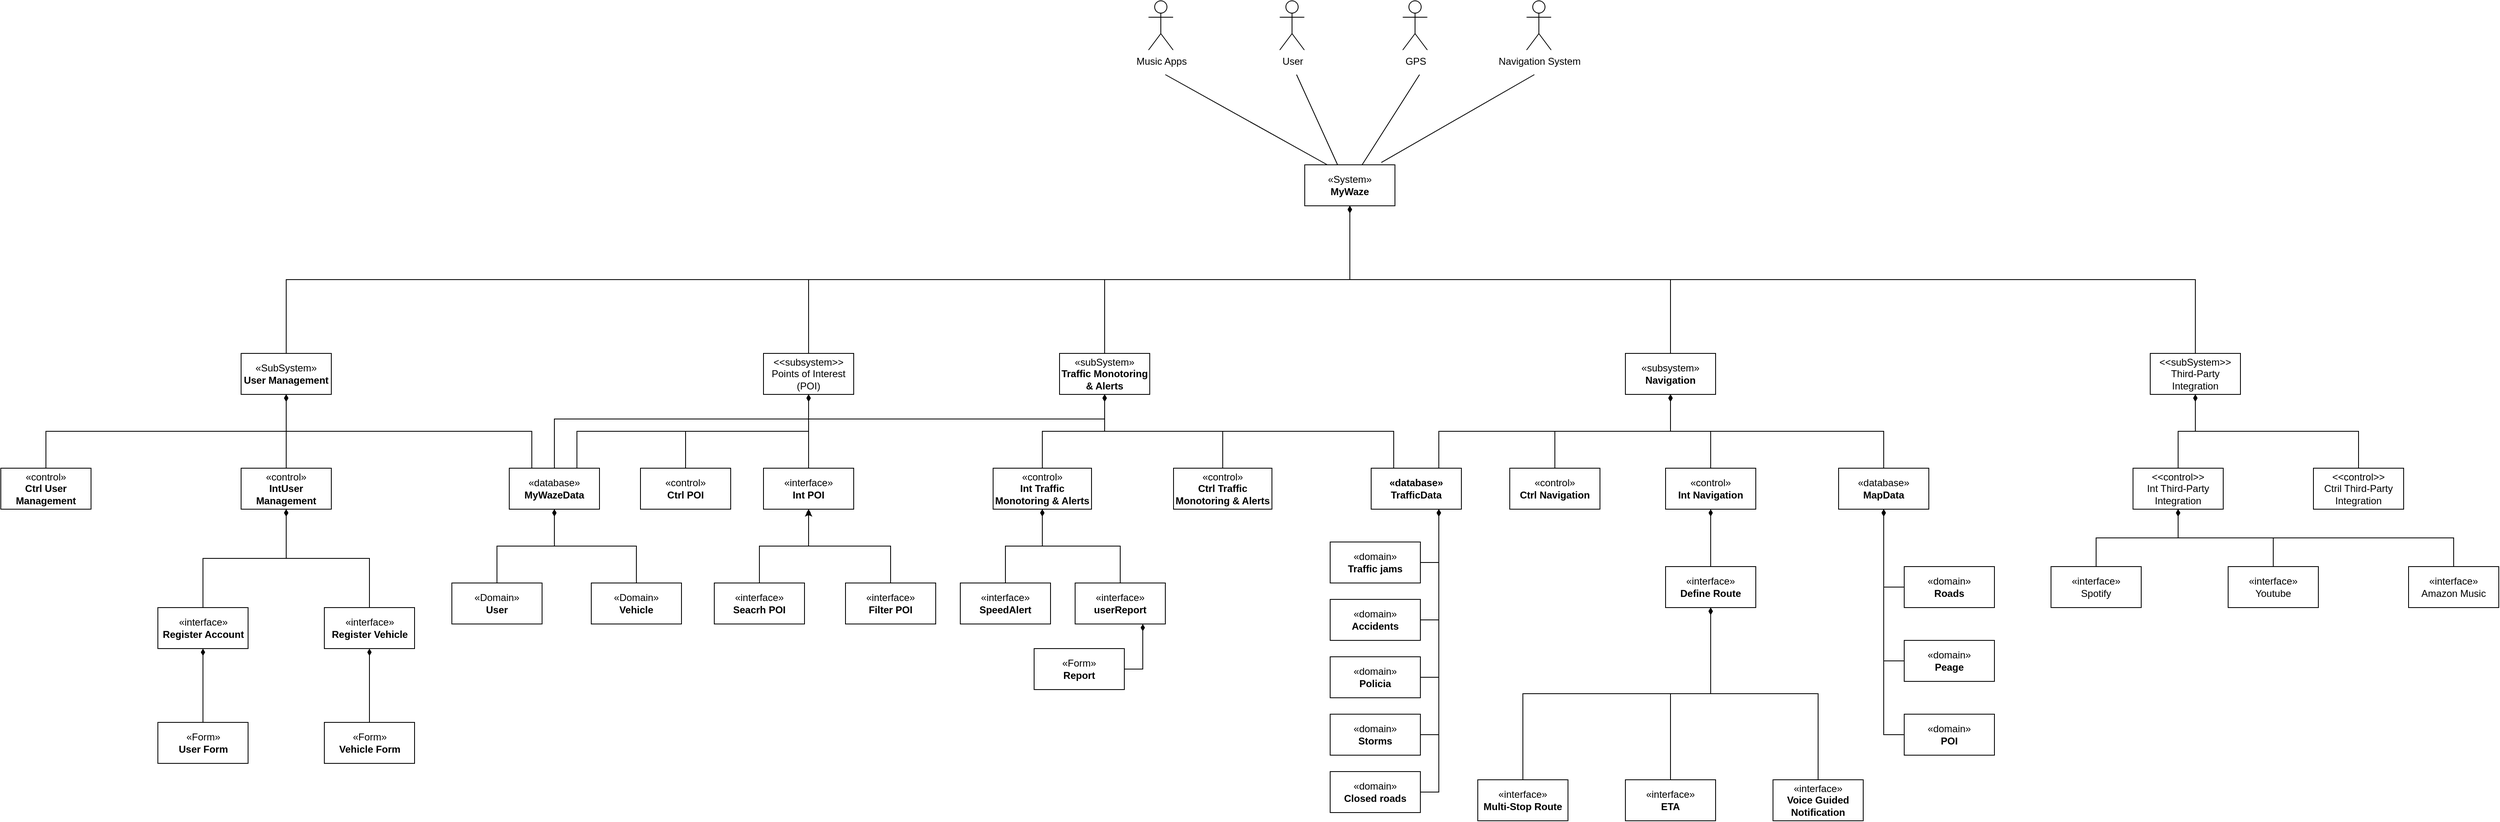 <mxfile version="27.0.6">
  <diagram name="Page-1" id="rv70FW1noNGGTZR8Txte">
    <mxGraphModel dx="2206" dy="1889" grid="1" gridSize="10" guides="1" tooltips="1" connect="1" arrows="1" fold="1" page="1" pageScale="1" pageWidth="827" pageHeight="1169" math="0" shadow="0">
      <root>
        <mxCell id="0" />
        <mxCell id="1" parent="0" />
        <mxCell id="NYa0R-SMuXHiYhOAjpid-2" value="«System»&lt;br&gt;&lt;b&gt;MyWaze&lt;/b&gt;" style="html=1;whiteSpace=wrap;" parent="1" vertex="1">
          <mxGeometry x="780" y="20" width="110" height="50" as="geometry" />
        </mxCell>
        <mxCell id="NYa0R-SMuXHiYhOAjpid-31" style="edgeStyle=orthogonalEdgeStyle;rounded=0;orthogonalLoop=1;jettySize=auto;html=1;exitX=0.5;exitY=0;exitDx=0;exitDy=0;entryX=0.5;entryY=1;entryDx=0;entryDy=0;endArrow=diamondThin;endFill=1;" parent="1" source="NYa0R-SMuXHiYhOAjpid-3" target="NYa0R-SMuXHiYhOAjpid-2" edge="1">
          <mxGeometry relative="1" as="geometry" />
        </mxCell>
        <mxCell id="NYa0R-SMuXHiYhOAjpid-3" value="«SubSystem»&lt;br&gt;&lt;b&gt;User Management&lt;/b&gt;" style="html=1;whiteSpace=wrap;" parent="1" vertex="1">
          <mxGeometry x="-517" y="250" width="110" height="50" as="geometry" />
        </mxCell>
        <mxCell id="8JqxV0b_A7vU7f-LkTIg-5" style="edgeStyle=orthogonalEdgeStyle;rounded=0;orthogonalLoop=1;jettySize=auto;html=1;exitX=0.5;exitY=0;exitDx=0;exitDy=0;entryX=0.5;entryY=1;entryDx=0;entryDy=0;endArrow=diamondThin;endFill=1;" edge="1" parent="1" source="NYa0R-SMuXHiYhOAjpid-10" target="8JqxV0b_A7vU7f-LkTIg-3">
          <mxGeometry relative="1" as="geometry" />
        </mxCell>
        <mxCell id="NYa0R-SMuXHiYhOAjpid-10" value="«interface»&lt;br&gt;&lt;b&gt;Register Account&lt;/b&gt;" style="html=1;whiteSpace=wrap;" parent="1" vertex="1">
          <mxGeometry x="-618.5" y="560" width="110" height="50" as="geometry" />
        </mxCell>
        <mxCell id="8JqxV0b_A7vU7f-LkTIg-6" style="edgeStyle=orthogonalEdgeStyle;rounded=0;orthogonalLoop=1;jettySize=auto;html=1;exitX=0.5;exitY=0;exitDx=0;exitDy=0;entryX=0.5;entryY=1;entryDx=0;entryDy=0;endArrow=diamondThin;endFill=1;" edge="1" parent="1" source="NYa0R-SMuXHiYhOAjpid-11" target="8JqxV0b_A7vU7f-LkTIg-3">
          <mxGeometry relative="1" as="geometry" />
        </mxCell>
        <mxCell id="NYa0R-SMuXHiYhOAjpid-11" value="«interface»&lt;br&gt;&lt;b&gt;Register Vehicle&lt;/b&gt;" style="html=1;whiteSpace=wrap;" parent="1" vertex="1">
          <mxGeometry x="-415.5" y="560" width="110" height="50" as="geometry" />
        </mxCell>
        <mxCell id="NYa0R-SMuXHiYhOAjpid-60" style="edgeStyle=orthogonalEdgeStyle;rounded=0;orthogonalLoop=1;jettySize=auto;html=1;exitX=0.25;exitY=0;exitDx=0;exitDy=0;entryX=0.5;entryY=1;entryDx=0;entryDy=0;endArrow=diamondThin;endFill=1;" parent="1" source="NYa0R-SMuXHiYhOAjpid-13" target="NYa0R-SMuXHiYhOAjpid-3" edge="1">
          <mxGeometry relative="1" as="geometry" />
        </mxCell>
        <mxCell id="NYa0R-SMuXHiYhOAjpid-61" style="edgeStyle=orthogonalEdgeStyle;rounded=0;orthogonalLoop=1;jettySize=auto;html=1;exitX=0.75;exitY=0;exitDx=0;exitDy=0;entryX=0.5;entryY=1;entryDx=0;entryDy=0;endArrow=diamondThin;endFill=1;" parent="1" source="NYa0R-SMuXHiYhOAjpid-13" target="NYa0R-SMuXHiYhOAjpid-24" edge="1">
          <mxGeometry relative="1" as="geometry" />
        </mxCell>
        <mxCell id="ZADUOhebhtJnV6KTccMP-1" style="edgeStyle=orthogonalEdgeStyle;rounded=0;orthogonalLoop=1;jettySize=auto;html=1;exitX=0.5;exitY=0;exitDx=0;exitDy=0;entryX=0.5;entryY=1;entryDx=0;entryDy=0;endArrow=diamondThin;endFill=1;" parent="1" source="NYa0R-SMuXHiYhOAjpid-13" target="NYa0R-SMuXHiYhOAjpid-16" edge="1">
          <mxGeometry relative="1" as="geometry">
            <Array as="points">
              <mxPoint x="-135" y="330" />
              <mxPoint x="536" y="330" />
            </Array>
          </mxGeometry>
        </mxCell>
        <mxCell id="NYa0R-SMuXHiYhOAjpid-13" value="«database»&lt;br&gt;&lt;b&gt;MyWazeData&lt;/b&gt;" style="html=1;whiteSpace=wrap;" parent="1" vertex="1">
          <mxGeometry x="-190" y="390" width="110" height="50" as="geometry" />
        </mxCell>
        <mxCell id="8JqxV0b_A7vU7f-LkTIg-12" style="edgeStyle=orthogonalEdgeStyle;rounded=0;orthogonalLoop=1;jettySize=auto;html=1;exitX=0.5;exitY=0;exitDx=0;exitDy=0;entryX=0.5;entryY=1;entryDx=0;entryDy=0;endArrow=diamondThin;endFill=1;" edge="1" parent="1" source="NYa0R-SMuXHiYhOAjpid-14" target="8JqxV0b_A7vU7f-LkTIg-9">
          <mxGeometry relative="1" as="geometry" />
        </mxCell>
        <mxCell id="NYa0R-SMuXHiYhOAjpid-14" value="«interface»&lt;br&gt;&lt;b&gt;SpeedAlert&lt;/b&gt;" style="html=1;whiteSpace=wrap;" parent="1" vertex="1">
          <mxGeometry x="360" y="530" width="110" height="50" as="geometry" />
        </mxCell>
        <mxCell id="8JqxV0b_A7vU7f-LkTIg-13" style="edgeStyle=orthogonalEdgeStyle;rounded=0;orthogonalLoop=1;jettySize=auto;html=1;exitX=0.5;exitY=0;exitDx=0;exitDy=0;entryX=0.5;entryY=1;entryDx=0;entryDy=0;endArrow=diamondThin;endFill=1;" edge="1" parent="1" source="NYa0R-SMuXHiYhOAjpid-15" target="8JqxV0b_A7vU7f-LkTIg-9">
          <mxGeometry relative="1" as="geometry" />
        </mxCell>
        <mxCell id="NYa0R-SMuXHiYhOAjpid-15" value="«interface»&lt;br&gt;&lt;b&gt;userReport&lt;/b&gt;" style="html=1;whiteSpace=wrap;" parent="1" vertex="1">
          <mxGeometry x="500" y="530" width="110" height="50" as="geometry" />
        </mxCell>
        <mxCell id="NYa0R-SMuXHiYhOAjpid-32" style="edgeStyle=orthogonalEdgeStyle;rounded=0;orthogonalLoop=1;jettySize=auto;html=1;exitX=0.5;exitY=0;exitDx=0;exitDy=0;entryX=0.5;entryY=1;entryDx=0;entryDy=0;endArrow=diamondThin;endFill=1;" parent="1" source="NYa0R-SMuXHiYhOAjpid-16" target="NYa0R-SMuXHiYhOAjpid-2" edge="1">
          <mxGeometry relative="1" as="geometry" />
        </mxCell>
        <mxCell id="NYa0R-SMuXHiYhOAjpid-16" value="«subSystem»&lt;br&gt;&lt;b&gt;Traffic Monotoring &amp;amp; Alerts&lt;/b&gt;" style="html=1;whiteSpace=wrap;" parent="1" vertex="1">
          <mxGeometry x="481" y="250" width="110" height="50" as="geometry" />
        </mxCell>
        <mxCell id="NYa0R-SMuXHiYhOAjpid-55" style="edgeStyle=orthogonalEdgeStyle;rounded=0;orthogonalLoop=1;jettySize=auto;html=1;exitX=0.25;exitY=0;exitDx=0;exitDy=0;entryX=0.5;entryY=1;entryDx=0;entryDy=0;endArrow=diamondThin;endFill=1;" parent="1" source="NYa0R-SMuXHiYhOAjpid-17" target="NYa0R-SMuXHiYhOAjpid-16" edge="1">
          <mxGeometry relative="1" as="geometry" />
        </mxCell>
        <mxCell id="NYa0R-SMuXHiYhOAjpid-88" style="edgeStyle=orthogonalEdgeStyle;rounded=0;orthogonalLoop=1;jettySize=auto;html=1;exitX=0.75;exitY=0;exitDx=0;exitDy=0;entryX=0.5;entryY=1;entryDx=0;entryDy=0;endArrow=diamondThin;endFill=1;" parent="1" source="NYa0R-SMuXHiYhOAjpid-17" target="NYa0R-SMuXHiYhOAjpid-18" edge="1">
          <mxGeometry relative="1" as="geometry" />
        </mxCell>
        <mxCell id="NYa0R-SMuXHiYhOAjpid-17" value="«database»&lt;br&gt;&lt;span&gt;TrafficData&lt;/span&gt;" style="html=1;whiteSpace=wrap;fontStyle=1" parent="1" vertex="1">
          <mxGeometry x="861" y="390" width="110" height="50" as="geometry" />
        </mxCell>
        <mxCell id="NYa0R-SMuXHiYhOAjpid-33" style="edgeStyle=orthogonalEdgeStyle;rounded=0;orthogonalLoop=1;jettySize=auto;html=1;exitX=0.5;exitY=0;exitDx=0;exitDy=0;entryX=0.5;entryY=1;entryDx=0;entryDy=0;endArrow=diamondThin;endFill=1;" parent="1" source="NYa0R-SMuXHiYhOAjpid-18" target="NYa0R-SMuXHiYhOAjpid-2" edge="1">
          <mxGeometry relative="1" as="geometry" />
        </mxCell>
        <mxCell id="NYa0R-SMuXHiYhOAjpid-18" value="«subsystem»&lt;br&gt;&lt;b&gt;Navigation&lt;/b&gt;" style="html=1;whiteSpace=wrap;" parent="1" vertex="1">
          <mxGeometry x="1171" y="250" width="110" height="50" as="geometry" />
        </mxCell>
        <mxCell id="8JqxV0b_A7vU7f-LkTIg-16" style="edgeStyle=orthogonalEdgeStyle;rounded=0;orthogonalLoop=1;jettySize=auto;html=1;exitX=0.5;exitY=0;exitDx=0;exitDy=0;entryX=0.5;entryY=1;entryDx=0;entryDy=0;endArrow=diamondThin;endFill=1;" edge="1" parent="1" source="NYa0R-SMuXHiYhOAjpid-19" target="8JqxV0b_A7vU7f-LkTIg-14">
          <mxGeometry relative="1" as="geometry" />
        </mxCell>
        <mxCell id="NYa0R-SMuXHiYhOAjpid-19" value="«interface»&lt;br&gt;&lt;b&gt;Define Route&lt;/b&gt;" style="html=1;whiteSpace=wrap;" parent="1" vertex="1">
          <mxGeometry x="1220" y="510" width="110" height="50" as="geometry" />
        </mxCell>
        <mxCell id="NYa0R-SMuXHiYhOAjpid-41" style="edgeStyle=orthogonalEdgeStyle;rounded=0;orthogonalLoop=1;jettySize=auto;html=1;exitX=0.5;exitY=0;exitDx=0;exitDy=0;entryX=0.5;entryY=1;entryDx=0;entryDy=0;endArrow=diamondThin;endFill=1;" parent="1" source="NYa0R-SMuXHiYhOAjpid-21" target="NYa0R-SMuXHiYhOAjpid-19" edge="1">
          <mxGeometry relative="1" as="geometry" />
        </mxCell>
        <mxCell id="NYa0R-SMuXHiYhOAjpid-21" value="«interface»&lt;br&gt;&lt;b&gt;Multi-Stop Route&lt;/b&gt;" style="html=1;whiteSpace=wrap;" parent="1" vertex="1">
          <mxGeometry x="991" y="770" width="110" height="50" as="geometry" />
        </mxCell>
        <mxCell id="NYa0R-SMuXHiYhOAjpid-44" style="edgeStyle=orthogonalEdgeStyle;rounded=0;orthogonalLoop=1;jettySize=auto;html=1;exitX=0.5;exitY=0;exitDx=0;exitDy=0;entryX=0.5;entryY=1;entryDx=0;entryDy=0;endArrow=diamondThin;endFill=1;" parent="1" source="NYa0R-SMuXHiYhOAjpid-22" target="NYa0R-SMuXHiYhOAjpid-19" edge="1">
          <mxGeometry relative="1" as="geometry" />
        </mxCell>
        <mxCell id="NYa0R-SMuXHiYhOAjpid-22" value="«interface»&lt;br&gt;&lt;b&gt;ETA&lt;/b&gt;" style="html=1;whiteSpace=wrap;" parent="1" vertex="1">
          <mxGeometry x="1171" y="770" width="110" height="50" as="geometry" />
        </mxCell>
        <mxCell id="NYa0R-SMuXHiYhOAjpid-45" style="edgeStyle=orthogonalEdgeStyle;rounded=0;orthogonalLoop=1;jettySize=auto;html=1;exitX=0.5;exitY=0;exitDx=0;exitDy=0;entryX=0.5;entryY=1;entryDx=0;entryDy=0;endArrow=diamondThin;endFill=1;" parent="1" source="NYa0R-SMuXHiYhOAjpid-23" target="NYa0R-SMuXHiYhOAjpid-19" edge="1">
          <mxGeometry relative="1" as="geometry" />
        </mxCell>
        <mxCell id="NYa0R-SMuXHiYhOAjpid-23" value="«interface»&lt;br&gt;&lt;b&gt;Voice Guided Notification&lt;/b&gt;" style="html=1;whiteSpace=wrap;" parent="1" vertex="1">
          <mxGeometry x="1351" y="770" width="110" height="50" as="geometry" />
        </mxCell>
        <mxCell id="NYa0R-SMuXHiYhOAjpid-34" style="edgeStyle=orthogonalEdgeStyle;rounded=0;orthogonalLoop=1;jettySize=auto;html=1;exitX=0.5;exitY=0;exitDx=0;exitDy=0;entryX=0.5;entryY=1;entryDx=0;entryDy=0;endArrow=diamondThin;endFill=1;" parent="1" source="NYa0R-SMuXHiYhOAjpid-24" target="NYa0R-SMuXHiYhOAjpid-2" edge="1">
          <mxGeometry relative="1" as="geometry" />
        </mxCell>
        <mxCell id="NYa0R-SMuXHiYhOAjpid-24" value="&lt;div&gt;&amp;lt;&amp;lt;subsystem&amp;gt;&amp;gt;&lt;/div&gt;Points of Interest (POI)" style="html=1;whiteSpace=wrap;" parent="1" vertex="1">
          <mxGeometry x="120" y="250" width="110" height="50" as="geometry" />
        </mxCell>
        <mxCell id="NYa0R-SMuXHiYhOAjpid-39" style="edgeStyle=orthogonalEdgeStyle;rounded=0;orthogonalLoop=1;jettySize=auto;html=1;exitX=0.5;exitY=0;exitDx=0;exitDy=0;entryX=0.5;entryY=1;entryDx=0;entryDy=0;endArrow=diamondThin;endFill=1;" parent="1" source="NYa0R-SMuXHiYhOAjpid-25" target="NYa0R-SMuXHiYhOAjpid-24" edge="1">
          <mxGeometry relative="1" as="geometry" />
        </mxCell>
        <mxCell id="NYa0R-SMuXHiYhOAjpid-25" value="«interface»&lt;br&gt;&lt;b&gt;Int POI&lt;/b&gt;" style="html=1;whiteSpace=wrap;" parent="1" vertex="1">
          <mxGeometry x="120" y="390" width="110" height="50" as="geometry" />
        </mxCell>
        <mxCell id="NYa0R-SMuXHiYhOAjpid-35" style="edgeStyle=orthogonalEdgeStyle;rounded=0;orthogonalLoop=1;jettySize=auto;html=1;exitX=0.5;exitY=0;exitDx=0;exitDy=0;entryX=0.5;entryY=1;entryDx=0;entryDy=0;endArrow=diamondThin;endFill=1;" parent="1" source="NYa0R-SMuXHiYhOAjpid-26" target="NYa0R-SMuXHiYhOAjpid-2" edge="1">
          <mxGeometry relative="1" as="geometry" />
        </mxCell>
        <mxCell id="NYa0R-SMuXHiYhOAjpid-26" value="&lt;div&gt;&amp;lt;&amp;lt;subSystem&amp;gt;&amp;gt;&lt;/div&gt;Third-Party Integration" style="html=1;whiteSpace=wrap;" parent="1" vertex="1">
          <mxGeometry x="1811" y="250" width="110" height="50" as="geometry" />
        </mxCell>
        <mxCell id="8JqxV0b_A7vU7f-LkTIg-19" style="edgeStyle=orthogonalEdgeStyle;rounded=0;orthogonalLoop=1;jettySize=auto;html=1;exitX=0.5;exitY=0;exitDx=0;exitDy=0;entryX=0.5;entryY=1;entryDx=0;entryDy=0;endArrow=diamondThin;endFill=1;" edge="1" parent="1" source="NYa0R-SMuXHiYhOAjpid-28" target="8JqxV0b_A7vU7f-LkTIg-17">
          <mxGeometry relative="1" as="geometry" />
        </mxCell>
        <mxCell id="NYa0R-SMuXHiYhOAjpid-28" value="«interface»&lt;br&gt;Spotify" style="html=1;whiteSpace=wrap;" parent="1" vertex="1">
          <mxGeometry x="1690" y="510" width="110" height="50" as="geometry" />
        </mxCell>
        <mxCell id="8JqxV0b_A7vU7f-LkTIg-20" style="edgeStyle=orthogonalEdgeStyle;rounded=0;orthogonalLoop=1;jettySize=auto;html=1;exitX=0.5;exitY=0;exitDx=0;exitDy=0;endArrow=diamondThin;endFill=1;" edge="1" parent="1" source="NYa0R-SMuXHiYhOAjpid-29" target="8JqxV0b_A7vU7f-LkTIg-17">
          <mxGeometry relative="1" as="geometry" />
        </mxCell>
        <mxCell id="NYa0R-SMuXHiYhOAjpid-29" value="«interface»&lt;br&gt;Youtube" style="html=1;whiteSpace=wrap;" parent="1" vertex="1">
          <mxGeometry x="1906" y="510" width="110" height="50" as="geometry" />
        </mxCell>
        <mxCell id="8JqxV0b_A7vU7f-LkTIg-21" style="edgeStyle=orthogonalEdgeStyle;rounded=0;orthogonalLoop=1;jettySize=auto;html=1;exitX=0.5;exitY=0;exitDx=0;exitDy=0;entryX=0.5;entryY=1;entryDx=0;entryDy=0;endArrow=diamondThin;endFill=1;" edge="1" parent="1" source="NYa0R-SMuXHiYhOAjpid-30" target="8JqxV0b_A7vU7f-LkTIg-17">
          <mxGeometry relative="1" as="geometry" />
        </mxCell>
        <mxCell id="NYa0R-SMuXHiYhOAjpid-30" value="«interface»&lt;br&gt;Amazon Music" style="html=1;whiteSpace=wrap;" parent="1" vertex="1">
          <mxGeometry x="2126" y="510" width="110" height="50" as="geometry" />
        </mxCell>
        <mxCell id="NYa0R-SMuXHiYhOAjpid-63" style="edgeStyle=orthogonalEdgeStyle;rounded=0;orthogonalLoop=1;jettySize=auto;html=1;exitX=0.5;exitY=0;exitDx=0;exitDy=0;entryX=0.5;entryY=1;entryDx=0;entryDy=0;endArrow=diamondThin;endFill=1;" parent="1" source="NYa0R-SMuXHiYhOAjpid-62" target="NYa0R-SMuXHiYhOAjpid-18" edge="1">
          <mxGeometry relative="1" as="geometry" />
        </mxCell>
        <mxCell id="NYa0R-SMuXHiYhOAjpid-62" value="«database»&lt;br&gt;&lt;b&gt;MapData&lt;/b&gt;" style="html=1;whiteSpace=wrap;" parent="1" vertex="1">
          <mxGeometry x="1431" y="390" width="110" height="50" as="geometry" />
        </mxCell>
        <mxCell id="NYa0R-SMuXHiYhOAjpid-69" style="edgeStyle=orthogonalEdgeStyle;rounded=0;orthogonalLoop=1;jettySize=auto;html=1;exitX=0.5;exitY=0;exitDx=0;exitDy=0;entryX=0.5;entryY=1;entryDx=0;entryDy=0;endArrow=diamondThin;endFill=1;" parent="1" source="NYa0R-SMuXHiYhOAjpid-65" target="NYa0R-SMuXHiYhOAjpid-13" edge="1">
          <mxGeometry relative="1" as="geometry" />
        </mxCell>
        <mxCell id="NYa0R-SMuXHiYhOAjpid-65" value="«Domain»&lt;br&gt;&lt;b&gt;User&lt;/b&gt;" style="html=1;whiteSpace=wrap;" parent="1" vertex="1">
          <mxGeometry x="-260" y="530" width="110" height="50" as="geometry" />
        </mxCell>
        <mxCell id="NYa0R-SMuXHiYhOAjpid-70" style="edgeStyle=orthogonalEdgeStyle;rounded=0;orthogonalLoop=1;jettySize=auto;html=1;exitX=0.5;exitY=0;exitDx=0;exitDy=0;entryX=0.5;entryY=1;entryDx=0;entryDy=0;endArrow=diamondThin;endFill=1;" parent="1" source="NYa0R-SMuXHiYhOAjpid-67" target="NYa0R-SMuXHiYhOAjpid-13" edge="1">
          <mxGeometry relative="1" as="geometry" />
        </mxCell>
        <mxCell id="NYa0R-SMuXHiYhOAjpid-67" value="«Domain»&lt;br&gt;&lt;b&gt;Vehicle&lt;/b&gt;" style="html=1;whiteSpace=wrap;" parent="1" vertex="1">
          <mxGeometry x="-90" y="530" width="110" height="50" as="geometry" />
        </mxCell>
        <mxCell id="NYa0R-SMuXHiYhOAjpid-72" style="edgeStyle=orthogonalEdgeStyle;rounded=0;orthogonalLoop=1;jettySize=auto;html=1;exitX=0;exitY=0.5;exitDx=0;exitDy=0;entryX=0.5;entryY=1;entryDx=0;entryDy=0;endArrow=diamondThin;endFill=1;" parent="1" source="NYa0R-SMuXHiYhOAjpid-71" target="NYa0R-SMuXHiYhOAjpid-62" edge="1">
          <mxGeometry relative="1" as="geometry" />
        </mxCell>
        <mxCell id="NYa0R-SMuXHiYhOAjpid-71" value="«domain»&lt;br&gt;&lt;b&gt;Roads&lt;/b&gt;" style="html=1;whiteSpace=wrap;" parent="1" vertex="1">
          <mxGeometry x="1511" y="510" width="110" height="50" as="geometry" />
        </mxCell>
        <mxCell id="NYa0R-SMuXHiYhOAjpid-75" style="edgeStyle=orthogonalEdgeStyle;rounded=0;orthogonalLoop=1;jettySize=auto;html=1;exitX=0;exitY=0.5;exitDx=0;exitDy=0;entryX=0.5;entryY=1;entryDx=0;entryDy=0;endArrow=diamondThin;endFill=1;" parent="1" source="NYa0R-SMuXHiYhOAjpid-74" target="NYa0R-SMuXHiYhOAjpid-62" edge="1">
          <mxGeometry relative="1" as="geometry" />
        </mxCell>
        <mxCell id="NYa0R-SMuXHiYhOAjpid-74" value="«domain»&lt;br&gt;&lt;b&gt;Peage&lt;/b&gt;" style="html=1;whiteSpace=wrap;" parent="1" vertex="1">
          <mxGeometry x="1511" y="600" width="110" height="50" as="geometry" />
        </mxCell>
        <mxCell id="NYa0R-SMuXHiYhOAjpid-94" style="edgeStyle=orthogonalEdgeStyle;rounded=0;orthogonalLoop=1;jettySize=auto;html=1;exitX=1;exitY=0.5;exitDx=0;exitDy=0;entryX=0.75;entryY=1;entryDx=0;entryDy=0;endArrow=diamondThin;endFill=1;" parent="1" source="NYa0R-SMuXHiYhOAjpid-76" target="NYa0R-SMuXHiYhOAjpid-17" edge="1">
          <mxGeometry relative="1" as="geometry" />
        </mxCell>
        <mxCell id="NYa0R-SMuXHiYhOAjpid-76" value="«domain»&lt;br&gt;&lt;b&gt;Traffic jams&lt;/b&gt;" style="html=1;whiteSpace=wrap;" parent="1" vertex="1">
          <mxGeometry x="811" y="480" width="110" height="50" as="geometry" />
        </mxCell>
        <mxCell id="NYa0R-SMuXHiYhOAjpid-95" style="edgeStyle=orthogonalEdgeStyle;rounded=0;orthogonalLoop=1;jettySize=auto;html=1;exitX=1;exitY=0.5;exitDx=0;exitDy=0;entryX=0.75;entryY=1;entryDx=0;entryDy=0;endArrow=diamondThin;endFill=1;" parent="1" source="NYa0R-SMuXHiYhOAjpid-77" target="NYa0R-SMuXHiYhOAjpid-17" edge="1">
          <mxGeometry relative="1" as="geometry" />
        </mxCell>
        <mxCell id="NYa0R-SMuXHiYhOAjpid-77" value="«domain»&lt;br&gt;&lt;b&gt;Accidents&lt;/b&gt;" style="html=1;whiteSpace=wrap;" parent="1" vertex="1">
          <mxGeometry x="811" y="550" width="110" height="50" as="geometry" />
        </mxCell>
        <mxCell id="NYa0R-SMuXHiYhOAjpid-97" style="edgeStyle=orthogonalEdgeStyle;rounded=0;orthogonalLoop=1;jettySize=auto;html=1;exitX=1;exitY=0.5;exitDx=0;exitDy=0;entryX=0.75;entryY=1;entryDx=0;entryDy=0;endArrow=diamondThin;endFill=1;" parent="1" source="NYa0R-SMuXHiYhOAjpid-78" target="NYa0R-SMuXHiYhOAjpid-17" edge="1">
          <mxGeometry relative="1" as="geometry" />
        </mxCell>
        <mxCell id="NYa0R-SMuXHiYhOAjpid-78" value="«domain»&lt;br&gt;&lt;b&gt;Policia&lt;/b&gt;" style="html=1;whiteSpace=wrap;" parent="1" vertex="1">
          <mxGeometry x="811" y="620" width="110" height="50" as="geometry" />
        </mxCell>
        <mxCell id="NYa0R-SMuXHiYhOAjpid-99" style="edgeStyle=orthogonalEdgeStyle;rounded=0;orthogonalLoop=1;jettySize=auto;html=1;exitX=1;exitY=0.5;exitDx=0;exitDy=0;entryX=0.75;entryY=1;entryDx=0;entryDy=0;endArrow=diamondThin;endFill=1;" parent="1" source="NYa0R-SMuXHiYhOAjpid-79" target="NYa0R-SMuXHiYhOAjpid-17" edge="1">
          <mxGeometry relative="1" as="geometry" />
        </mxCell>
        <mxCell id="NYa0R-SMuXHiYhOAjpid-79" value="«domain»&lt;br&gt;&lt;b&gt;Closed roads&lt;/b&gt;" style="html=1;whiteSpace=wrap;" parent="1" vertex="1">
          <mxGeometry x="811" y="760" width="110" height="50" as="geometry" />
        </mxCell>
        <mxCell id="NYa0R-SMuXHiYhOAjpid-98" style="edgeStyle=orthogonalEdgeStyle;rounded=0;orthogonalLoop=1;jettySize=auto;html=1;exitX=1;exitY=0.5;exitDx=0;exitDy=0;entryX=0.75;entryY=1;entryDx=0;entryDy=0;endArrow=diamondThin;endFill=1;" parent="1" source="NYa0R-SMuXHiYhOAjpid-80" target="NYa0R-SMuXHiYhOAjpid-17" edge="1">
          <mxGeometry relative="1" as="geometry" />
        </mxCell>
        <mxCell id="NYa0R-SMuXHiYhOAjpid-80" value="«domain»&lt;br&gt;&lt;b&gt;Storms&lt;/b&gt;" style="html=1;whiteSpace=wrap;" parent="1" vertex="1">
          <mxGeometry x="811" y="690" width="110" height="50" as="geometry" />
        </mxCell>
        <mxCell id="NYa0R-SMuXHiYhOAjpid-102" style="edgeStyle=orthogonalEdgeStyle;rounded=0;orthogonalLoop=1;jettySize=auto;html=1;exitX=1;exitY=0.5;exitDx=0;exitDy=0;entryX=0.75;entryY=1;entryDx=0;entryDy=0;endArrow=diamondThin;endFill=1;" parent="1" source="NYa0R-SMuXHiYhOAjpid-100" target="NYa0R-SMuXHiYhOAjpid-15" edge="1">
          <mxGeometry relative="1" as="geometry" />
        </mxCell>
        <mxCell id="NYa0R-SMuXHiYhOAjpid-100" value="«Form»&lt;br&gt;&lt;b&gt;Report&lt;/b&gt;" style="html=1;whiteSpace=wrap;" parent="1" vertex="1">
          <mxGeometry x="450" y="610" width="110" height="50" as="geometry" />
        </mxCell>
        <mxCell id="NYa0R-SMuXHiYhOAjpid-106" style="edgeStyle=orthogonalEdgeStyle;rounded=0;orthogonalLoop=1;jettySize=auto;html=1;exitX=0.5;exitY=0;exitDx=0;exitDy=0;entryX=0.5;entryY=1;entryDx=0;entryDy=0;endArrow=diamondThin;endFill=1;" parent="1" source="NYa0R-SMuXHiYhOAjpid-104" target="NYa0R-SMuXHiYhOAjpid-25" edge="1">
          <mxGeometry relative="1" as="geometry" />
        </mxCell>
        <mxCell id="NYa0R-SMuXHiYhOAjpid-104" value="«interface»&lt;br&gt;&lt;b&gt;Seacrh POI&lt;/b&gt;" style="html=1;whiteSpace=wrap;" parent="1" vertex="1">
          <mxGeometry x="60" y="530" width="110" height="50" as="geometry" />
        </mxCell>
        <mxCell id="NYa0R-SMuXHiYhOAjpid-107" style="edgeStyle=orthogonalEdgeStyle;rounded=0;orthogonalLoop=1;jettySize=auto;html=1;exitX=0.5;exitY=0;exitDx=0;exitDy=0;entryX=0.5;entryY=1;entryDx=0;entryDy=0;" parent="1" source="NYa0R-SMuXHiYhOAjpid-105" target="NYa0R-SMuXHiYhOAjpid-25" edge="1">
          <mxGeometry relative="1" as="geometry" />
        </mxCell>
        <mxCell id="NYa0R-SMuXHiYhOAjpid-105" value="«interface»&lt;br&gt;&lt;b&gt;Filter POI&lt;/b&gt;" style="html=1;whiteSpace=wrap;" parent="1" vertex="1">
          <mxGeometry x="220" y="530" width="110" height="50" as="geometry" />
        </mxCell>
        <mxCell id="NYa0R-SMuXHiYhOAjpid-111" style="edgeStyle=orthogonalEdgeStyle;rounded=0;orthogonalLoop=1;jettySize=auto;html=1;exitX=0.5;exitY=0;exitDx=0;exitDy=0;entryX=0.5;entryY=1;entryDx=0;entryDy=0;endArrow=diamondThin;endFill=1;" parent="1" source="NYa0R-SMuXHiYhOAjpid-109" target="NYa0R-SMuXHiYhOAjpid-10" edge="1">
          <mxGeometry relative="1" as="geometry" />
        </mxCell>
        <mxCell id="NYa0R-SMuXHiYhOAjpid-109" value="«Form»&lt;br&gt;&lt;b&gt;User Form&lt;/b&gt;" style="html=1;whiteSpace=wrap;" parent="1" vertex="1">
          <mxGeometry x="-618.5" y="700" width="110" height="50" as="geometry" />
        </mxCell>
        <mxCell id="NYa0R-SMuXHiYhOAjpid-112" style="edgeStyle=orthogonalEdgeStyle;rounded=0;orthogonalLoop=1;jettySize=auto;html=1;exitX=0.5;exitY=0;exitDx=0;exitDy=0;entryX=0.5;entryY=1;entryDx=0;entryDy=0;endArrow=diamondThin;endFill=1;" parent="1" source="NYa0R-SMuXHiYhOAjpid-110" target="NYa0R-SMuXHiYhOAjpid-11" edge="1">
          <mxGeometry relative="1" as="geometry" />
        </mxCell>
        <mxCell id="NYa0R-SMuXHiYhOAjpid-110" value="«Form»&lt;br&gt;&lt;b&gt;Vehicle Form&lt;/b&gt;" style="html=1;whiteSpace=wrap;" parent="1" vertex="1">
          <mxGeometry x="-415.5" y="700" width="110" height="50" as="geometry" />
        </mxCell>
        <mxCell id="gWUYYwlUmVVh68GKD5Im-2" style="edgeStyle=orthogonalEdgeStyle;rounded=0;orthogonalLoop=1;jettySize=auto;html=1;exitX=0.5;exitY=0;exitDx=0;exitDy=0;entryX=0.5;entryY=1;entryDx=0;entryDy=0;endArrow=diamondThin;endFill=1;" parent="1" source="gWUYYwlUmVVh68GKD5Im-1" target="NYa0R-SMuXHiYhOAjpid-3" edge="1">
          <mxGeometry relative="1" as="geometry" />
        </mxCell>
        <mxCell id="gWUYYwlUmVVh68GKD5Im-1" value="«control»&lt;br&gt;&lt;b&gt;Ctrl User Management&lt;/b&gt;" style="html=1;whiteSpace=wrap;" parent="1" vertex="1">
          <mxGeometry x="-810" y="390" width="110" height="50" as="geometry" />
        </mxCell>
        <mxCell id="gWUYYwlUmVVh68GKD5Im-4" style="edgeStyle=orthogonalEdgeStyle;rounded=0;orthogonalLoop=1;jettySize=auto;html=1;exitX=0.5;exitY=0;exitDx=0;exitDy=0;entryX=0.5;entryY=1;entryDx=0;entryDy=0;endArrow=diamondThin;endFill=1;" parent="1" source="gWUYYwlUmVVh68GKD5Im-3" target="NYa0R-SMuXHiYhOAjpid-24" edge="1">
          <mxGeometry relative="1" as="geometry" />
        </mxCell>
        <mxCell id="gWUYYwlUmVVh68GKD5Im-3" value="«control»&lt;br&gt;&lt;b&gt;Ctrl POI&lt;/b&gt;" style="html=1;whiteSpace=wrap;" parent="1" vertex="1">
          <mxGeometry x="-30" y="390" width="110" height="50" as="geometry" />
        </mxCell>
        <mxCell id="gWUYYwlUmVVh68GKD5Im-6" style="edgeStyle=orthogonalEdgeStyle;rounded=0;orthogonalLoop=1;jettySize=auto;html=1;exitX=0.5;exitY=0;exitDx=0;exitDy=0;entryX=0.5;entryY=1;entryDx=0;entryDy=0;endArrow=diamondThin;endFill=1;" parent="1" source="gWUYYwlUmVVh68GKD5Im-5" target="NYa0R-SMuXHiYhOAjpid-16" edge="1">
          <mxGeometry relative="1" as="geometry" />
        </mxCell>
        <mxCell id="gWUYYwlUmVVh68GKD5Im-5" value="«control»&lt;br&gt;&lt;b&gt;Ctrl Traffic Monotoring &amp;amp; Alerts&lt;/b&gt;" style="html=1;whiteSpace=wrap;" parent="1" vertex="1">
          <mxGeometry x="620" y="390" width="120" height="50" as="geometry" />
        </mxCell>
        <mxCell id="gWUYYwlUmVVh68GKD5Im-9" style="edgeStyle=orthogonalEdgeStyle;rounded=0;orthogonalLoop=1;jettySize=auto;html=1;exitX=0.5;exitY=0;exitDx=0;exitDy=0;entryX=0.5;entryY=1;entryDx=0;entryDy=0;endArrow=diamondThin;endFill=1;" parent="1" source="gWUYYwlUmVVh68GKD5Im-7" target="NYa0R-SMuXHiYhOAjpid-18" edge="1">
          <mxGeometry relative="1" as="geometry" />
        </mxCell>
        <mxCell id="gWUYYwlUmVVh68GKD5Im-7" value="«control»&lt;br&gt;&lt;b&gt;Ctrl Navigation&lt;/b&gt;" style="html=1;whiteSpace=wrap;" parent="1" vertex="1">
          <mxGeometry x="1030" y="390" width="110" height="50" as="geometry" />
        </mxCell>
        <mxCell id="gWUYYwlUmVVh68GKD5Im-11" style="edgeStyle=orthogonalEdgeStyle;rounded=0;orthogonalLoop=1;jettySize=auto;html=1;exitX=0.5;exitY=0;exitDx=0;exitDy=0;entryX=0.5;entryY=1;entryDx=0;entryDy=0;endArrow=diamondThin;endFill=1;" parent="1" source="gWUYYwlUmVVh68GKD5Im-10" target="NYa0R-SMuXHiYhOAjpid-26" edge="1">
          <mxGeometry relative="1" as="geometry" />
        </mxCell>
        <mxCell id="gWUYYwlUmVVh68GKD5Im-10" value="&lt;div&gt;&amp;lt;&amp;lt;control&amp;gt;&amp;gt;&lt;/div&gt;Ctril Third-Party Integration" style="html=1;whiteSpace=wrap;" parent="1" vertex="1">
          <mxGeometry x="2010" y="390" width="110" height="50" as="geometry" />
        </mxCell>
        <mxCell id="gWUYYwlUmVVh68GKD5Im-12" value="User" style="shape=umlActor;verticalLabelPosition=bottom;verticalAlign=top;html=1;outlineConnect=0;" parent="1" vertex="1">
          <mxGeometry x="749.5" y="-180" width="30" height="60" as="geometry" />
        </mxCell>
        <mxCell id="gWUYYwlUmVVh68GKD5Im-13" value="GPS" style="shape=umlActor;verticalLabelPosition=bottom;verticalAlign=top;html=1;outlineConnect=0;" parent="1" vertex="1">
          <mxGeometry x="899.5" y="-180" width="30" height="60" as="geometry" />
        </mxCell>
        <mxCell id="gWUYYwlUmVVh68GKD5Im-14" value="Navigation System" style="shape=umlActor;verticalLabelPosition=bottom;verticalAlign=top;html=1;outlineConnect=0;" parent="1" vertex="1">
          <mxGeometry x="1050.5" y="-180" width="30" height="60" as="geometry" />
        </mxCell>
        <mxCell id="gWUYYwlUmVVh68GKD5Im-17" value="Music Apps" style="shape=umlActor;verticalLabelPosition=bottom;verticalAlign=top;html=1;outlineConnect=0;" parent="1" vertex="1">
          <mxGeometry x="589.5" y="-180" width="30" height="60" as="geometry" />
        </mxCell>
        <mxCell id="gWUYYwlUmVVh68GKD5Im-18" value="" style="endArrow=none;html=1;rounded=0;exitX=0.25;exitY=0;exitDx=0;exitDy=0;" parent="1" source="NYa0R-SMuXHiYhOAjpid-2" edge="1">
          <mxGeometry width="50" height="50" relative="1" as="geometry">
            <mxPoint x="610" y="20" as="sourcePoint" />
            <mxPoint x="610" y="-90" as="targetPoint" />
          </mxGeometry>
        </mxCell>
        <mxCell id="gWUYYwlUmVVh68GKD5Im-19" value="" style="endArrow=none;html=1;rounded=0;entryX=0.364;entryY=0;entryDx=0;entryDy=0;entryPerimeter=0;" parent="1" target="NYa0R-SMuXHiYhOAjpid-2" edge="1">
          <mxGeometry width="50" height="50" relative="1" as="geometry">
            <mxPoint x="770" y="-90" as="sourcePoint" />
            <mxPoint x="900" y="-60" as="targetPoint" />
          </mxGeometry>
        </mxCell>
        <mxCell id="gWUYYwlUmVVh68GKD5Im-20" value="" style="endArrow=none;html=1;rounded=0;entryX=0.636;entryY=0;entryDx=0;entryDy=0;entryPerimeter=0;" parent="1" target="NYa0R-SMuXHiYhOAjpid-2" edge="1">
          <mxGeometry width="50" height="50" relative="1" as="geometry">
            <mxPoint x="920" y="-90" as="sourcePoint" />
            <mxPoint x="1040" y="-40" as="targetPoint" />
          </mxGeometry>
        </mxCell>
        <mxCell id="gWUYYwlUmVVh68GKD5Im-21" value="" style="endArrow=none;html=1;rounded=0;exitX=0.849;exitY=-0.056;exitDx=0;exitDy=0;exitPerimeter=0;" parent="1" source="NYa0R-SMuXHiYhOAjpid-2" edge="1">
          <mxGeometry width="50" height="50" relative="1" as="geometry">
            <mxPoint x="1000" y="40" as="sourcePoint" />
            <mxPoint x="1060" y="-90" as="targetPoint" />
          </mxGeometry>
        </mxCell>
        <mxCell id="8JqxV0b_A7vU7f-LkTIg-2" style="edgeStyle=orthogonalEdgeStyle;rounded=0;orthogonalLoop=1;jettySize=auto;html=1;exitX=0;exitY=0.5;exitDx=0;exitDy=0;entryX=0.5;entryY=1;entryDx=0;entryDy=0;endArrow=diamondThin;endFill=1;" edge="1" parent="1" source="8JqxV0b_A7vU7f-LkTIg-1" target="NYa0R-SMuXHiYhOAjpid-62">
          <mxGeometry relative="1" as="geometry" />
        </mxCell>
        <mxCell id="8JqxV0b_A7vU7f-LkTIg-1" value="«domain»&lt;br&gt;&lt;b&gt;POI&lt;/b&gt;" style="html=1;whiteSpace=wrap;" vertex="1" parent="1">
          <mxGeometry x="1511" y="690" width="110" height="50" as="geometry" />
        </mxCell>
        <mxCell id="8JqxV0b_A7vU7f-LkTIg-4" style="edgeStyle=orthogonalEdgeStyle;rounded=0;orthogonalLoop=1;jettySize=auto;html=1;exitX=0.5;exitY=0;exitDx=0;exitDy=0;entryX=0.5;entryY=1;entryDx=0;entryDy=0;endArrow=diamondThin;endFill=1;" edge="1" parent="1" source="8JqxV0b_A7vU7f-LkTIg-3" target="NYa0R-SMuXHiYhOAjpid-3">
          <mxGeometry relative="1" as="geometry" />
        </mxCell>
        <mxCell id="8JqxV0b_A7vU7f-LkTIg-3" value="«control»&lt;br&gt;&lt;b&gt;IntUser Management&lt;/b&gt;" style="html=1;whiteSpace=wrap;" vertex="1" parent="1">
          <mxGeometry x="-517" y="390" width="110" height="50" as="geometry" />
        </mxCell>
        <mxCell id="8JqxV0b_A7vU7f-LkTIg-10" style="edgeStyle=orthogonalEdgeStyle;rounded=0;orthogonalLoop=1;jettySize=auto;html=1;exitX=0.5;exitY=0;exitDx=0;exitDy=0;entryX=0.5;entryY=1;entryDx=0;entryDy=0;endArrow=diamondThin;endFill=1;" edge="1" parent="1" source="8JqxV0b_A7vU7f-LkTIg-9" target="NYa0R-SMuXHiYhOAjpid-16">
          <mxGeometry relative="1" as="geometry" />
        </mxCell>
        <mxCell id="8JqxV0b_A7vU7f-LkTIg-9" value="«control»&lt;br&gt;&lt;b&gt;Int Traffic Monotoring &amp;amp; Alerts&lt;/b&gt;" style="html=1;whiteSpace=wrap;" vertex="1" parent="1">
          <mxGeometry x="400" y="390" width="120" height="50" as="geometry" />
        </mxCell>
        <mxCell id="8JqxV0b_A7vU7f-LkTIg-15" style="edgeStyle=orthogonalEdgeStyle;rounded=0;orthogonalLoop=1;jettySize=auto;html=1;exitX=0.5;exitY=0;exitDx=0;exitDy=0;entryX=0.5;entryY=1;entryDx=0;entryDy=0;endArrow=diamondThin;endFill=1;" edge="1" parent="1" source="8JqxV0b_A7vU7f-LkTIg-14" target="NYa0R-SMuXHiYhOAjpid-18">
          <mxGeometry relative="1" as="geometry" />
        </mxCell>
        <mxCell id="8JqxV0b_A7vU7f-LkTIg-14" value="«control»&lt;br&gt;&lt;b&gt;Int Navigation&lt;/b&gt;" style="html=1;whiteSpace=wrap;" vertex="1" parent="1">
          <mxGeometry x="1220" y="390" width="110" height="50" as="geometry" />
        </mxCell>
        <mxCell id="8JqxV0b_A7vU7f-LkTIg-18" style="edgeStyle=orthogonalEdgeStyle;rounded=0;orthogonalLoop=1;jettySize=auto;html=1;exitX=0.5;exitY=0;exitDx=0;exitDy=0;entryX=0.5;entryY=1;entryDx=0;entryDy=0;endArrow=diamondThin;endFill=1;" edge="1" parent="1" source="8JqxV0b_A7vU7f-LkTIg-17" target="NYa0R-SMuXHiYhOAjpid-26">
          <mxGeometry relative="1" as="geometry" />
        </mxCell>
        <mxCell id="8JqxV0b_A7vU7f-LkTIg-17" value="&lt;div&gt;&amp;lt;&amp;lt;control&amp;gt;&amp;gt;&lt;/div&gt;Int Third-Party Integration" style="html=1;whiteSpace=wrap;" vertex="1" parent="1">
          <mxGeometry x="1790" y="390" width="110" height="50" as="geometry" />
        </mxCell>
      </root>
    </mxGraphModel>
  </diagram>
</mxfile>

